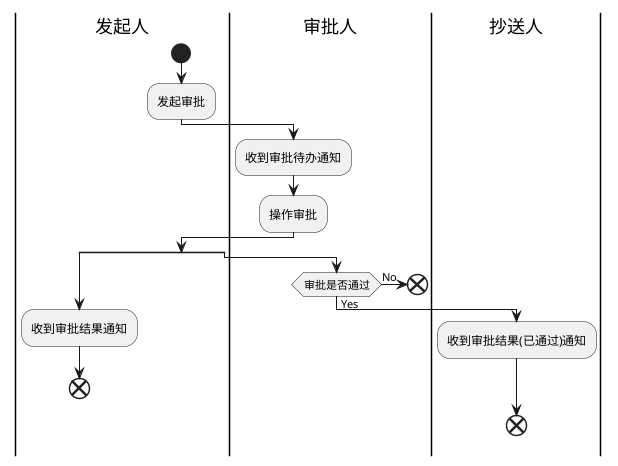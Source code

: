 @startuml
|发起人|
start
:发起审批;
|审批人|
:收到审批待办通知;
:操作审批;
split
|发起人|
:收到审批结果通知;
end
split again
|审批人|
if (审批是否通过) then (No)
|审批人|
end
else (Yes)
|抄送人|
:收到审批结果(已通过)通知;
endif
end
@enduml